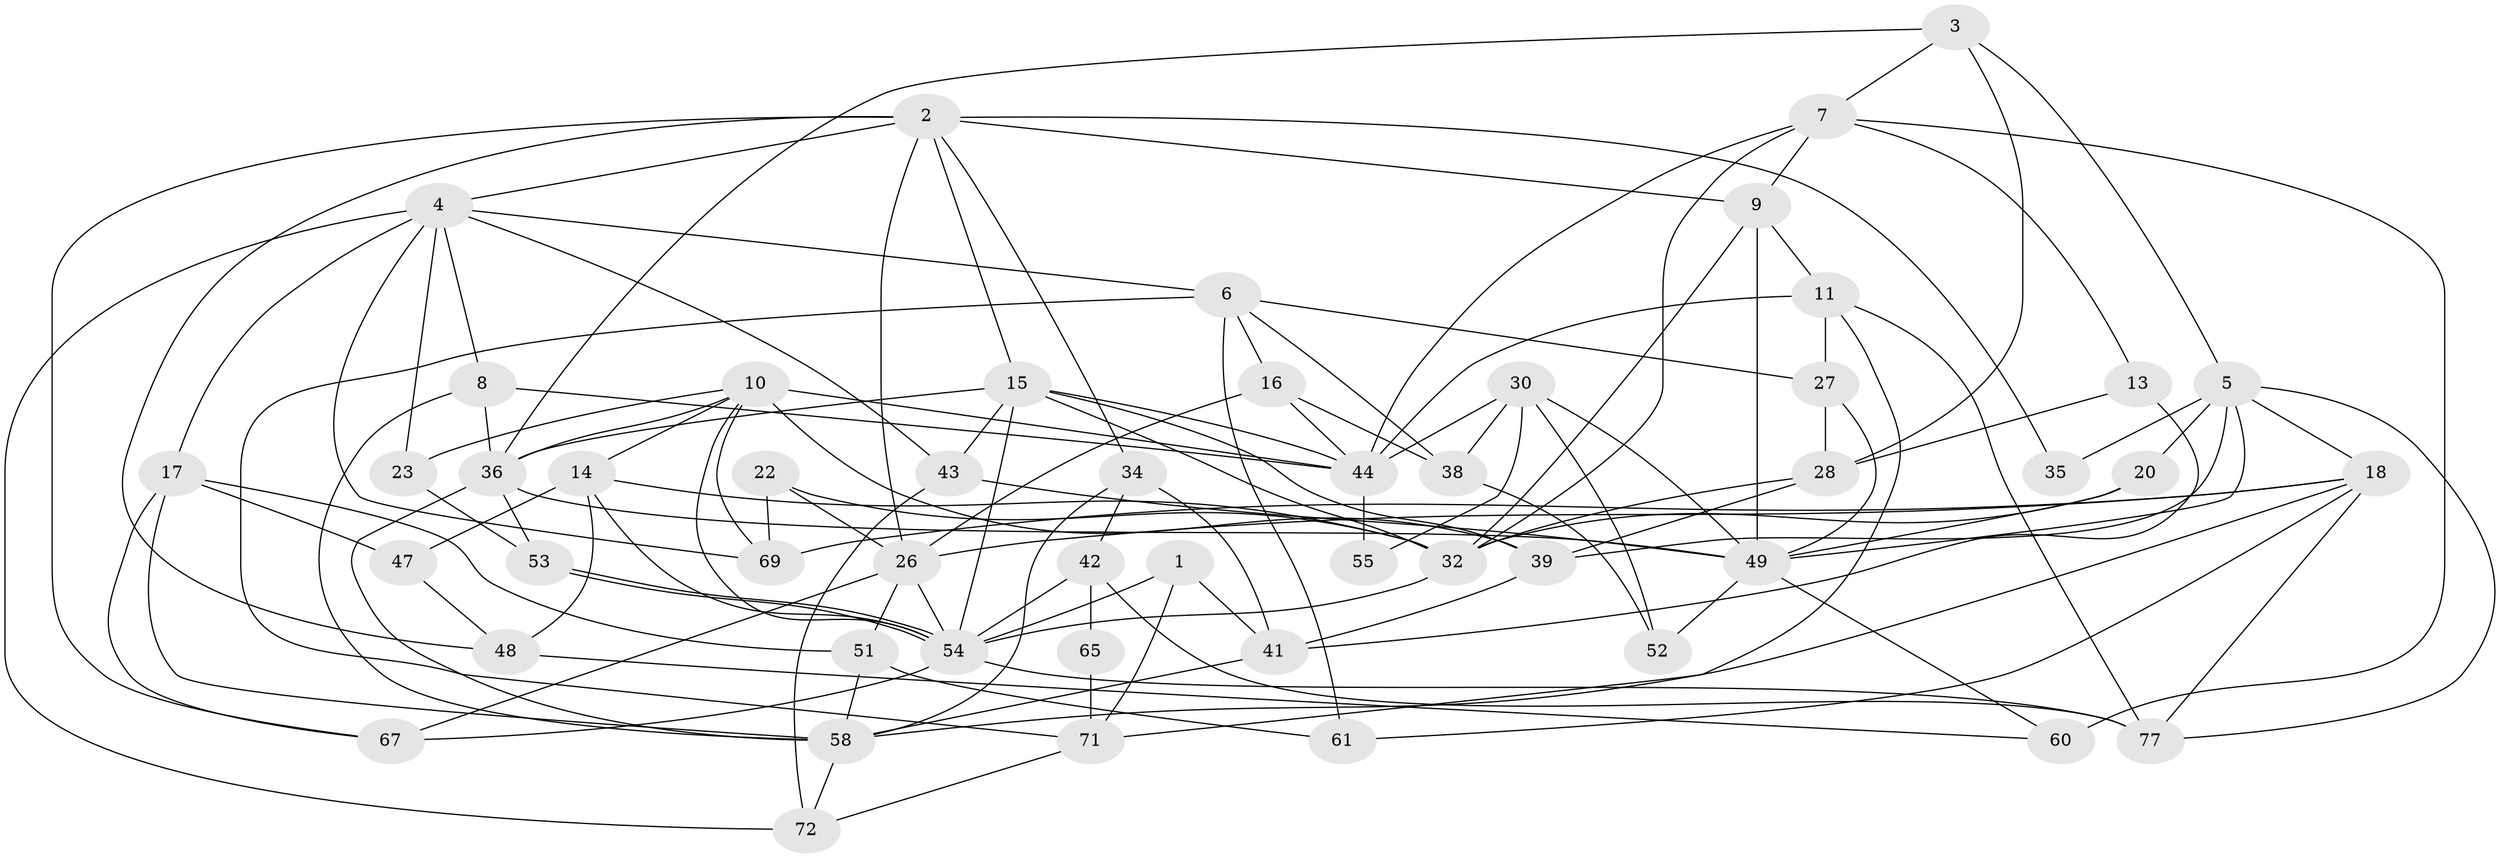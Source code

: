 // Generated by graph-tools (version 1.1) at 2025/52/02/27/25 19:52:08]
// undirected, 51 vertices, 126 edges
graph export_dot {
graph [start="1"]
  node [color=gray90,style=filled];
  1;
  2 [super="+50"];
  3 [super="+31"];
  4 [super="+19"];
  5 [super="+12"];
  6 [super="+45"];
  7;
  8;
  9 [super="+56"];
  10 [super="+78"];
  11 [super="+62"];
  13;
  14 [super="+37"];
  15 [super="+24"];
  16;
  17 [super="+21"];
  18 [super="+33"];
  20 [super="+57"];
  22 [super="+25"];
  23;
  26 [super="+29"];
  27;
  28 [super="+68"];
  30;
  32 [super="+66"];
  34;
  35;
  36 [super="+46"];
  38 [super="+64"];
  39 [super="+40"];
  41 [super="+73"];
  42 [super="+75"];
  43;
  44 [super="+74"];
  47;
  48 [super="+76"];
  49 [super="+59"];
  51;
  52;
  53;
  54 [super="+70"];
  55;
  58 [super="+63"];
  60;
  61;
  65;
  67;
  69;
  71;
  72;
  77;
  1 -- 71;
  1 -- 54;
  1 -- 41;
  2 -- 4;
  2 -- 15;
  2 -- 35;
  2 -- 48;
  2 -- 34;
  2 -- 67;
  2 -- 9;
  2 -- 26;
  3 -- 28;
  3 -- 7;
  3 -- 36;
  3 -- 5;
  4 -- 8;
  4 -- 69;
  4 -- 23;
  4 -- 72;
  4 -- 17;
  4 -- 43;
  4 -- 6;
  5 -- 77;
  5 -- 18;
  5 -- 35;
  5 -- 49;
  5 -- 20;
  5 -- 39;
  6 -- 16;
  6 -- 27;
  6 -- 61;
  6 -- 71;
  6 -- 38;
  7 -- 44;
  7 -- 9;
  7 -- 13;
  7 -- 60;
  7 -- 32;
  8 -- 44;
  8 -- 58;
  8 -- 36;
  9 -- 32;
  9 -- 11;
  9 -- 49;
  10 -- 44;
  10 -- 69;
  10 -- 39;
  10 -- 36;
  10 -- 14;
  10 -- 23;
  10 -- 54;
  11 -- 77;
  11 -- 44;
  11 -- 27;
  11 -- 71;
  13 -- 41;
  13 -- 28;
  14 -- 32;
  14 -- 48;
  14 -- 47;
  14 -- 54;
  15 -- 43;
  15 -- 32;
  15 -- 39;
  15 -- 36;
  15 -- 44;
  15 -- 54;
  16 -- 38;
  16 -- 26;
  16 -- 44;
  17 -- 51;
  17 -- 58;
  17 -- 67;
  17 -- 47;
  18 -- 69;
  18 -- 58;
  18 -- 61;
  18 -- 26;
  18 -- 77;
  20 -- 32;
  20 -- 49;
  22 -- 26;
  22 -- 32;
  22 -- 69;
  23 -- 53;
  26 -- 51;
  26 -- 67;
  26 -- 54;
  27 -- 49;
  27 -- 28;
  28 -- 39;
  28 -- 32;
  30 -- 49;
  30 -- 52;
  30 -- 55;
  30 -- 44;
  30 -- 38;
  32 -- 54;
  34 -- 58;
  34 -- 41;
  34 -- 42;
  36 -- 49;
  36 -- 53;
  36 -- 58;
  38 -- 52;
  39 -- 41;
  41 -- 58;
  42 -- 77;
  42 -- 54 [weight=2];
  42 -- 65;
  43 -- 72;
  43 -- 49;
  44 -- 55;
  47 -- 48;
  48 -- 60;
  49 -- 60;
  49 -- 52;
  51 -- 58;
  51 -- 61;
  53 -- 54;
  53 -- 54;
  54 -- 67;
  54 -- 77;
  58 -- 72;
  65 -- 71;
  71 -- 72;
}
